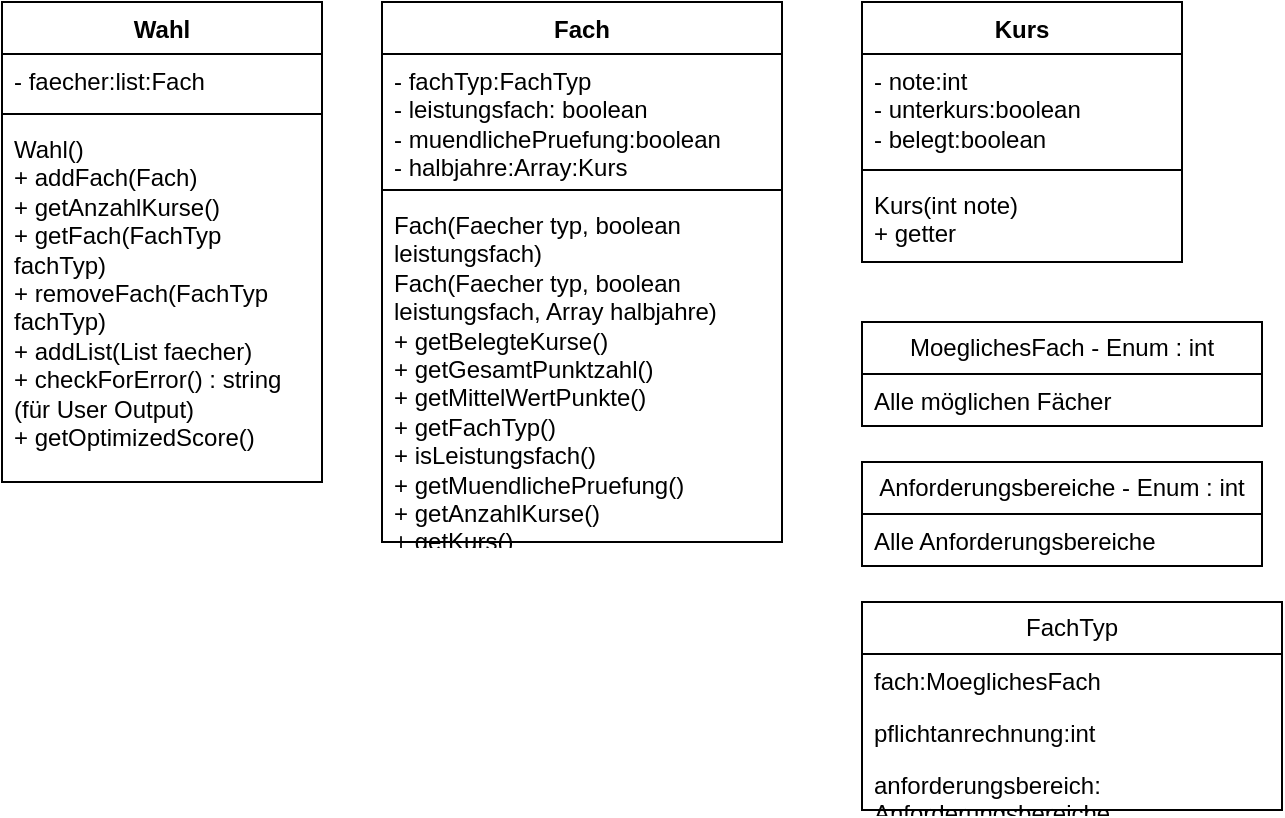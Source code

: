 <mxfile version="26.0.14">
  <diagram name="Seite-1" id="qBLyt28llzGn92yblXov">
    <mxGraphModel dx="1434" dy="754" grid="1" gridSize="10" guides="1" tooltips="1" connect="1" arrows="1" fold="1" page="1" pageScale="1" pageWidth="827" pageHeight="1169" math="0" shadow="0">
      <root>
        <mxCell id="0" />
        <mxCell id="1" parent="0" />
        <mxCell id="8XsQhPUY6lkMJZYDZPCL-1" value="Kurs" style="swimlane;fontStyle=1;align=center;verticalAlign=top;childLayout=stackLayout;horizontal=1;startSize=26;horizontalStack=0;resizeParent=1;resizeParentMax=0;resizeLast=0;collapsible=1;marginBottom=0;whiteSpace=wrap;html=1;" parent="1" vertex="1">
          <mxGeometry x="580" y="110" width="160" height="130" as="geometry" />
        </mxCell>
        <mxCell id="8XsQhPUY6lkMJZYDZPCL-2" value="&lt;div&gt;- note:int&lt;/div&gt;&lt;div&gt;- unterkurs:boolean&lt;br&gt;&lt;/div&gt;&lt;div&gt;- belegt:boolean&lt;br&gt;&lt;/div&gt;&lt;div&gt;&lt;br&gt;&lt;/div&gt;" style="text;strokeColor=none;fillColor=none;align=left;verticalAlign=top;spacingLeft=4;spacingRight=4;overflow=hidden;rotatable=0;points=[[0,0.5],[1,0.5]];portConstraint=eastwest;whiteSpace=wrap;html=1;" parent="8XsQhPUY6lkMJZYDZPCL-1" vertex="1">
          <mxGeometry y="26" width="160" height="54" as="geometry" />
        </mxCell>
        <mxCell id="8XsQhPUY6lkMJZYDZPCL-3" value="" style="line;strokeWidth=1;fillColor=none;align=left;verticalAlign=middle;spacingTop=-1;spacingLeft=3;spacingRight=3;rotatable=0;labelPosition=right;points=[];portConstraint=eastwest;strokeColor=inherit;" parent="8XsQhPUY6lkMJZYDZPCL-1" vertex="1">
          <mxGeometry y="80" width="160" height="8" as="geometry" />
        </mxCell>
        <mxCell id="8XsQhPUY6lkMJZYDZPCL-4" value="&lt;div&gt;Kurs(int note)&lt;/div&gt;&lt;div&gt;+ getter&lt;br&gt;&lt;/div&gt;" style="text;strokeColor=none;fillColor=none;align=left;verticalAlign=top;spacingLeft=4;spacingRight=4;overflow=hidden;rotatable=0;points=[[0,0.5],[1,0.5]];portConstraint=eastwest;whiteSpace=wrap;html=1;" parent="8XsQhPUY6lkMJZYDZPCL-1" vertex="1">
          <mxGeometry y="88" width="160" height="42" as="geometry" />
        </mxCell>
        <mxCell id="8XsQhPUY6lkMJZYDZPCL-5" value="Fach" style="swimlane;fontStyle=1;align=center;verticalAlign=top;childLayout=stackLayout;horizontal=1;startSize=26;horizontalStack=0;resizeParent=1;resizeParentMax=0;resizeLast=0;collapsible=1;marginBottom=0;whiteSpace=wrap;html=1;" parent="1" vertex="1">
          <mxGeometry x="340" y="110" width="200" height="270" as="geometry" />
        </mxCell>
        <mxCell id="8XsQhPUY6lkMJZYDZPCL-6" value="&lt;div&gt;- fachTyp:FachTyp&lt;/div&gt;&lt;div&gt;- leistungsfach: boolean&lt;/div&gt;&lt;div&gt;- muendlichePruefung:boolean&lt;br&gt;&lt;/div&gt;&lt;div&gt;- halbjahre:Array:Kurs&lt;/div&gt;&lt;div&gt;- anrechnungsprlicht:int&lt;br&gt;&lt;/div&gt;" style="text;strokeColor=none;fillColor=none;align=left;verticalAlign=top;spacingLeft=4;spacingRight=4;overflow=hidden;rotatable=0;points=[[0,0.5],[1,0.5]];portConstraint=eastwest;whiteSpace=wrap;html=1;" parent="8XsQhPUY6lkMJZYDZPCL-5" vertex="1">
          <mxGeometry y="26" width="200" height="64" as="geometry" />
        </mxCell>
        <mxCell id="8XsQhPUY6lkMJZYDZPCL-7" value="" style="line;strokeWidth=1;fillColor=none;align=left;verticalAlign=middle;spacingTop=-1;spacingLeft=3;spacingRight=3;rotatable=0;labelPosition=right;points=[];portConstraint=eastwest;strokeColor=inherit;" parent="8XsQhPUY6lkMJZYDZPCL-5" vertex="1">
          <mxGeometry y="90" width="200" height="8" as="geometry" />
        </mxCell>
        <mxCell id="8XsQhPUY6lkMJZYDZPCL-8" value="&lt;div&gt;Fach(Faecher typ, boolean leistungsfach)&lt;/div&gt;&lt;div&gt;Fach(Faecher typ, boolean leistungsfach, Array halbjahre)&lt;/div&gt;&lt;div&gt;+ getBelegteKurse()&lt;/div&gt;&lt;div&gt;+ getGesamtPunktzahl()&lt;/div&gt;&lt;div&gt;+ getMittelWertPunkte()&lt;/div&gt;&lt;div&gt;+ getFachTyp()&lt;/div&gt;&lt;div&gt;+ isLeistungsfach()&lt;/div&gt;&lt;div&gt;+ getMuendlichePruefung()&lt;br&gt;&lt;/div&gt;&lt;div&gt;+ getAnzahlKurse()&lt;br&gt;&lt;/div&gt;&lt;div&gt;+ getKurs()&lt;br&gt;&lt;/div&gt;" style="text;strokeColor=none;fillColor=none;align=left;verticalAlign=top;spacingLeft=4;spacingRight=4;overflow=hidden;rotatable=0;points=[[0,0.5],[1,0.5]];portConstraint=eastwest;whiteSpace=wrap;html=1;" parent="8XsQhPUY6lkMJZYDZPCL-5" vertex="1">
          <mxGeometry y="98" width="200" height="172" as="geometry" />
        </mxCell>
        <mxCell id="8XsQhPUY6lkMJZYDZPCL-10" value="MoeglichesFach - Enum : int" style="swimlane;fontStyle=0;childLayout=stackLayout;horizontal=1;startSize=26;fillColor=none;horizontalStack=0;resizeParent=1;resizeParentMax=0;resizeLast=0;collapsible=1;marginBottom=0;whiteSpace=wrap;html=1;" parent="1" vertex="1">
          <mxGeometry x="580" y="270" width="200" height="52" as="geometry" />
        </mxCell>
        <mxCell id="8XsQhPUY6lkMJZYDZPCL-11" value="Alle möglichen Fächer" style="text;strokeColor=none;fillColor=none;align=left;verticalAlign=top;spacingLeft=4;spacingRight=4;overflow=hidden;rotatable=0;points=[[0,0.5],[1,0.5]];portConstraint=eastwest;whiteSpace=wrap;html=1;" parent="8XsQhPUY6lkMJZYDZPCL-10" vertex="1">
          <mxGeometry y="26" width="200" height="26" as="geometry" />
        </mxCell>
        <mxCell id="8XsQhPUY6lkMJZYDZPCL-14" value="FachTyp" style="swimlane;fontStyle=0;childLayout=stackLayout;horizontal=1;startSize=26;fillColor=none;horizontalStack=0;resizeParent=1;resizeParentMax=0;resizeLast=0;collapsible=1;marginBottom=0;whiteSpace=wrap;html=1;" parent="1" vertex="1">
          <mxGeometry x="580" y="410" width="210" height="104" as="geometry" />
        </mxCell>
        <mxCell id="8XsQhPUY6lkMJZYDZPCL-15" value="fach:MoeglichesFach" style="text;strokeColor=none;fillColor=none;align=left;verticalAlign=top;spacingLeft=4;spacingRight=4;overflow=hidden;rotatable=0;points=[[0,0.5],[1,0.5]];portConstraint=eastwest;whiteSpace=wrap;html=1;" parent="8XsQhPUY6lkMJZYDZPCL-14" vertex="1">
          <mxGeometry y="26" width="210" height="26" as="geometry" />
        </mxCell>
        <mxCell id="8XsQhPUY6lkMJZYDZPCL-16" value="pflichtanrechnung:int" style="text;strokeColor=none;fillColor=none;align=left;verticalAlign=top;spacingLeft=4;spacingRight=4;overflow=hidden;rotatable=0;points=[[0,0.5],[1,0.5]];portConstraint=eastwest;whiteSpace=wrap;html=1;" parent="8XsQhPUY6lkMJZYDZPCL-14" vertex="1">
          <mxGeometry y="52" width="210" height="26" as="geometry" />
        </mxCell>
        <mxCell id="8XsQhPUY6lkMJZYDZPCL-17" value="anforderungsbereich: Anforderungsbereiche" style="text;strokeColor=none;fillColor=none;align=left;verticalAlign=top;spacingLeft=4;spacingRight=4;overflow=hidden;rotatable=0;points=[[0,0.5],[1,0.5]];portConstraint=eastwest;whiteSpace=wrap;html=1;" parent="8XsQhPUY6lkMJZYDZPCL-14" vertex="1">
          <mxGeometry y="78" width="210" height="26" as="geometry" />
        </mxCell>
        <mxCell id="8XsQhPUY6lkMJZYDZPCL-18" value="Anforderungsbereiche - Enum : int" style="swimlane;fontStyle=0;childLayout=stackLayout;horizontal=1;startSize=26;fillColor=none;horizontalStack=0;resizeParent=1;resizeParentMax=0;resizeLast=0;collapsible=1;marginBottom=0;whiteSpace=wrap;html=1;" parent="1" vertex="1">
          <mxGeometry x="580" y="340" width="200" height="52" as="geometry" />
        </mxCell>
        <mxCell id="8XsQhPUY6lkMJZYDZPCL-19" value="Alle Anforderungsbereiche" style="text;strokeColor=none;fillColor=none;align=left;verticalAlign=top;spacingLeft=4;spacingRight=4;overflow=hidden;rotatable=0;points=[[0,0.5],[1,0.5]];portConstraint=eastwest;whiteSpace=wrap;html=1;" parent="8XsQhPUY6lkMJZYDZPCL-18" vertex="1">
          <mxGeometry y="26" width="200" height="26" as="geometry" />
        </mxCell>
        <mxCell id="8XsQhPUY6lkMJZYDZPCL-22" value="Wahl" style="swimlane;fontStyle=1;align=center;verticalAlign=top;childLayout=stackLayout;horizontal=1;startSize=26;horizontalStack=0;resizeParent=1;resizeParentMax=0;resizeLast=0;collapsible=1;marginBottom=0;whiteSpace=wrap;html=1;" parent="1" vertex="1">
          <mxGeometry x="150" y="110" width="160" height="240" as="geometry" />
        </mxCell>
        <mxCell id="8XsQhPUY6lkMJZYDZPCL-23" value="- faecher:list:Fach" style="text;strokeColor=none;fillColor=none;align=left;verticalAlign=top;spacingLeft=4;spacingRight=4;overflow=hidden;rotatable=0;points=[[0,0.5],[1,0.5]];portConstraint=eastwest;whiteSpace=wrap;html=1;" parent="8XsQhPUY6lkMJZYDZPCL-22" vertex="1">
          <mxGeometry y="26" width="160" height="26" as="geometry" />
        </mxCell>
        <mxCell id="8XsQhPUY6lkMJZYDZPCL-24" value="" style="line;strokeWidth=1;fillColor=none;align=left;verticalAlign=middle;spacingTop=-1;spacingLeft=3;spacingRight=3;rotatable=0;labelPosition=right;points=[];portConstraint=eastwest;strokeColor=inherit;" parent="8XsQhPUY6lkMJZYDZPCL-22" vertex="1">
          <mxGeometry y="52" width="160" height="8" as="geometry" />
        </mxCell>
        <mxCell id="8XsQhPUY6lkMJZYDZPCL-25" value="&lt;div&gt;Wahl()&lt;/div&gt;&lt;div&gt;+ addFach(Fach)&lt;br&gt;&lt;/div&gt;&lt;div&gt;+ getAnzahlKurse()&lt;br&gt;&lt;/div&gt;&lt;div&gt;+ getFach(FachTyp fachTyp)&lt;/div&gt;&lt;div&gt;+ removeFach(FachTyp fachTyp)&lt;/div&gt;&lt;div&gt;+ addList(List faecher)&lt;/div&gt;&lt;div&gt;+ checkForError() : string (für User Output)&lt;/div&gt;&lt;div&gt;+ getOptimizedScore()&lt;br&gt;&lt;/div&gt;&lt;div&gt;&lt;br&gt;&lt;/div&gt;" style="text;strokeColor=none;fillColor=none;align=left;verticalAlign=top;spacingLeft=4;spacingRight=4;overflow=hidden;rotatable=0;points=[[0,0.5],[1,0.5]];portConstraint=eastwest;whiteSpace=wrap;html=1;" parent="8XsQhPUY6lkMJZYDZPCL-22" vertex="1">
          <mxGeometry y="60" width="160" height="180" as="geometry" />
        </mxCell>
      </root>
    </mxGraphModel>
  </diagram>
</mxfile>
